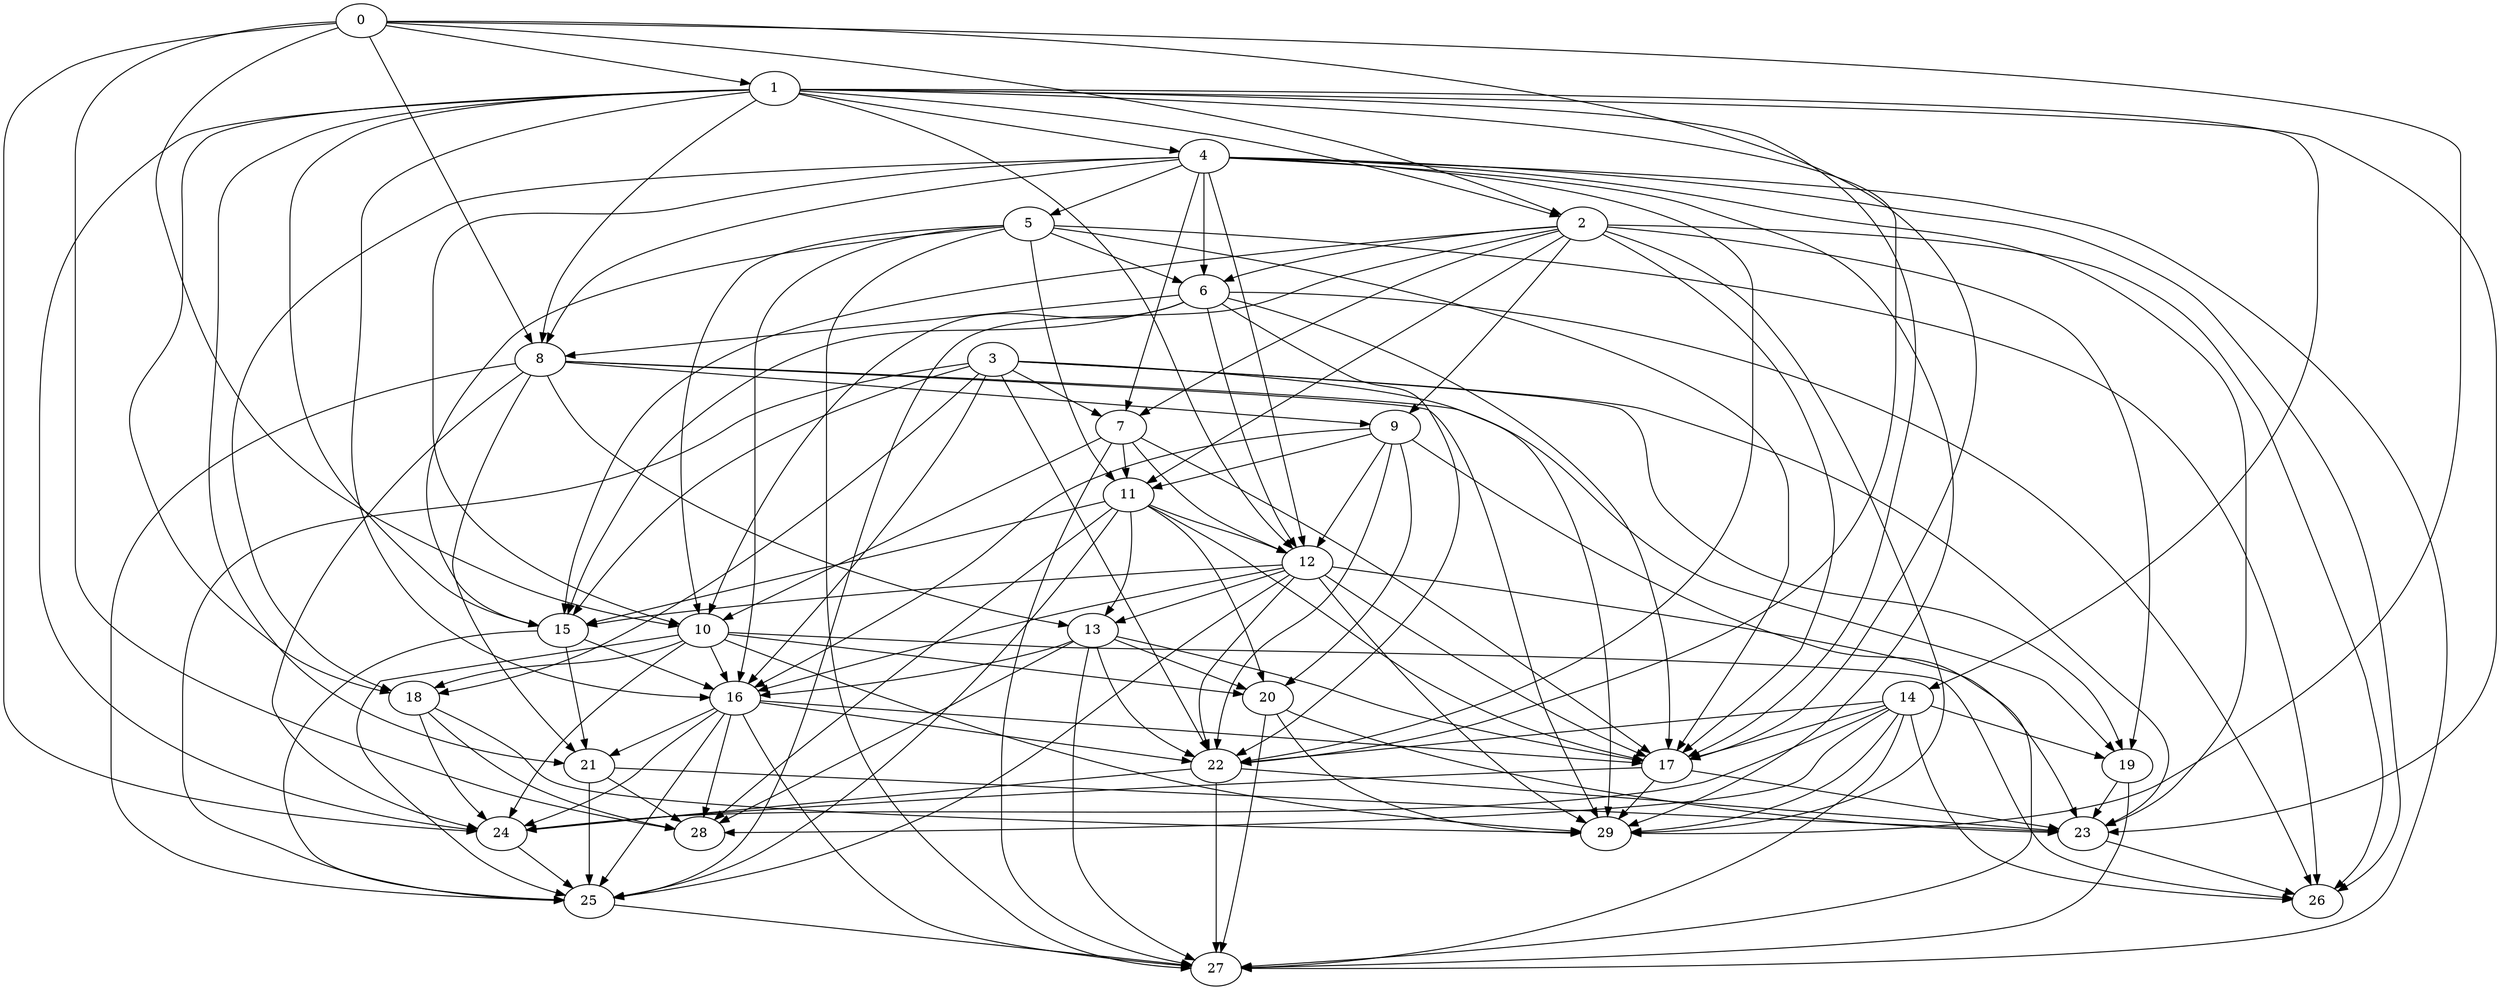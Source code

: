 digraph "Random_Nodes_30_Density_5.03_CCR_0.10_WeightType_Random#1" {
	graph ["Duplicate states"=0,
		GraphType=Random,
		"Max states in OPEN"=0,
		Modes="120000ms; topo-ordered tasks, ; Pruning: task equivalence, fixed order ready list, ; F-value: ; Optimisation: best schedule length (\
SL) optimisation on equal, ",
		NumberOfTasks=30,
		"Pruned using list schedule length"=1186785,
		"States removed from OPEN"=0,
		TargetSystem="Homogeneous-2",
		"Time to schedule (ms)"=5685,
		"Total idle time"=923,
		"Total schedule length"=4904,
		"Total sequential time"=8884,
		"Total states created"=16358347
	];
	0	["Finish time"=194,
		Processor=0,
		"Start time"=0,
		Weight=194];
	1	["Finish time"=582,
		Processor=0,
		"Start time"=194,
		Weight=388];
	0 -> 1	[Weight=3];
	2	["Finish time"=1269,
		Processor=1,
		"Start time"=1026,
		Weight=243];
	0 -> 2	[Weight=8];
	8	["Finish time"=1844,
		Processor=0,
		"Start time"=1504,
		Weight=340];
	0 -> 8	[Weight=10];
	10	["Finish time"=1853,
		Processor=1,
		"Start time"=1513,
		Weight=340];
	0 -> 10	[Weight=8];
	17	["Finish time"=3932,
		Processor=0,
		"Start time"=3592,
		Weight=340];
	0 -> 17	[Weight=3];
	24	["Finish time"=4078,
		Processor=0,
		"Start time"=3932,
		Weight=146];
	0 -> 24	[Weight=8];
	29	["Finish time"=4903,
		Processor=0,
		"Start time"=4466,
		Weight=437];
	0 -> 29	[Weight=10];
	28	["Finish time"=4466,
		Processor=0,
		"Start time"=4272,
		Weight=194];
	0 -> 28	[Weight=2];
	4	["Finish time"=970,
		Processor=0,
		"Start time"=582,
		Weight=388];
	1 -> 4	[Weight=6];
	1 -> 2	[Weight=4];
	1 -> 8	[Weight=6];
	12	["Finish time"=2815,
		Processor=0,
		"Start time"=2475,
		Weight=340];
	1 -> 12	[Weight=9];
	15	["Finish time"=3064,
		Processor=1,
		"Start time"=2821,
		Weight=243];
	1 -> 15	[Weight=6];
	16	["Finish time"=3301,
		Processor=0,
		"Start time"=3155,
		Weight=146];
	1 -> 16	[Weight=7];
	14	["Finish time"=735,
		Processor=1,
		"Start time"=589,
		Weight=146];
	1 -> 14	[Weight=7];
	21	["Finish time"=4031,
		Processor=1,
		"Start time"=3594,
		Weight=437];
	1 -> 21	[Weight=4];
	1 -> 17	[Weight=5];
	22	["Finish time"=3592,
		Processor=0,
		"Start time"=3301,
		Weight=291];
	1 -> 22	[Weight=5];
	23	["Finish time"=4322,
		Processor=1,
		"Start time"=4031,
		Weight=291];
	1 -> 23	[Weight=6];
	18	["Finish time"=2144,
		Processor=1,
		"Start time"=1853,
		Weight=291];
	1 -> 18	[Weight=9];
	1 -> 24	[Weight=5];
	5	["Finish time"=1310,
		Processor=0,
		"Start time"=970,
		Weight=340];
	4 -> 5	[Weight=2];
	6	["Finish time"=1504,
		Processor=0,
		"Start time"=1310,
		Weight=194];
	4 -> 6	[Weight=4];
	4 -> 8	[Weight=10];
	7	["Finish time"=1512,
		Processor=1,
		"Start time"=1269,
		Weight=243];
	4 -> 7	[Weight=3];
	4 -> 12	[Weight=10];
	4 -> 10	[Weight=5];
	4 -> 22	[Weight=3];
	4 -> 23	[Weight=3];
	4 -> 18	[Weight=9];
	26	["Finish time"=4904,
		Processor=1,
		"Start time"=4419,
		Weight=485];
	4 -> 26	[Weight=4];
	4 -> 29	[Weight=7];
	27	["Finish time"=4419,
		Processor=1,
		"Start time"=4322,
		Weight=97];
	4 -> 27	[Weight=9];
	5 -> 6	[Weight=6];
	11	["Finish time"=2475,
		Processor=0,
		"Start time"=2038,
		Weight=437];
	5 -> 11	[Weight=6];
	5 -> 10	[Weight=10];
	5 -> 15	[Weight=7];
	5 -> 16	[Weight=4];
	5 -> 17	[Weight=8];
	5 -> 26	[Weight=3];
	5 -> 27	[Weight=10];
	2 -> 6	[Weight=10];
	2 -> 7	[Weight=4];
	9	["Finish time"=2038,
		Processor=0,
		"Start time"=1844,
		Weight=194];
	2 -> 9	[Weight=3];
	2 -> 11	[Weight=5];
	2 -> 15	[Weight=5];
	19	["Finish time"=2581,
		Processor=1,
		"Start time"=2144,
		Weight=437];
	2 -> 19	[Weight=7];
	2 -> 17	[Weight=8];
	2 -> 26	[Weight=2];
	2 -> 29	[Weight=4];
	25	["Finish time"=4272,
		Processor=0,
		"Start time"=4078,
		Weight=194];
	2 -> 25	[Weight=5];
	6 -> 8	[Weight=9];
	6 -> 12	[Weight=9];
	6 -> 10	[Weight=9];
	6 -> 15	[Weight=4];
	6 -> 17	[Weight=5];
	6 -> 22	[Weight=3];
	6 -> 26	[Weight=10];
	8 -> 9	[Weight=6];
	13	["Finish time"=3155,
		Processor=0,
		"Start time"=2815,
		Weight=340];
	8 -> 13	[Weight=5];
	8 -> 19	[Weight=5];
	8 -> 21	[Weight=8];
	8 -> 24	[Weight=9];
	8 -> 29	[Weight=3];
	8 -> 25	[Weight=5];
	3	["Finish time"=1026,
		Processor=1,
		"Start time"=735,
		Weight=291];
	3 -> 7	[Weight=3];
	3 -> 15	[Weight=8];
	3 -> 16	[Weight=2];
	3 -> 19	[Weight=8];
	3 -> 22	[Weight=4];
	3 -> 23	[Weight=3];
	3 -> 18	[Weight=9];
	3 -> 29	[Weight=3];
	3 -> 25	[Weight=4];
	7 -> 11	[Weight=10];
	7 -> 12	[Weight=5];
	7 -> 10	[Weight=10];
	7 -> 17	[Weight=6];
	7 -> 27	[Weight=7];
	9 -> 11	[Weight=8];
	9 -> 12	[Weight=3];
	9 -> 16	[Weight=7];
	20	["Finish time"=3594,
		Processor=1,
		"Start time"=3157,
		Weight=437];
	9 -> 20	[Weight=9];
	9 -> 22	[Weight=10];
	9 -> 27	[Weight=2];
	11 -> 12	[Weight=3];
	11 -> 13	[Weight=10];
	11 -> 15	[Weight=8];
	11 -> 20	[Weight=6];
	11 -> 17	[Weight=8];
	11 -> 25	[Weight=4];
	11 -> 28	[Weight=8];
	12 -> 13	[Weight=8];
	12 -> 15	[Weight=6];
	12 -> 16	[Weight=8];
	12 -> 17	[Weight=2];
	12 -> 22	[Weight=3];
	12 -> 23	[Weight=6];
	12 -> 29	[Weight=4];
	12 -> 25	[Weight=2];
	10 -> 16	[Weight=5];
	10 -> 20	[Weight=9];
	10 -> 18	[Weight=2];
	10 -> 26	[Weight=5];
	10 -> 24	[Weight=8];
	10 -> 29	[Weight=5];
	10 -> 25	[Weight=8];
	13 -> 16	[Weight=3];
	13 -> 20	[Weight=2];
	13 -> 17	[Weight=4];
	13 -> 22	[Weight=4];
	13 -> 28	[Weight=9];
	13 -> 27	[Weight=2];
	15 -> 16	[Weight=7];
	15 -> 21	[Weight=3];
	15 -> 25	[Weight=8];
	16 -> 21	[Weight=5];
	16 -> 17	[Weight=6];
	16 -> 22	[Weight=8];
	16 -> 24	[Weight=9];
	16 -> 25	[Weight=5];
	16 -> 28	[Weight=6];
	16 -> 27	[Weight=9];
	14 -> 19	[Weight=2];
	14 -> 17	[Weight=3];
	14 -> 22	[Weight=4];
	14 -> 26	[Weight=4];
	14 -> 24	[Weight=4];
	14 -> 29	[Weight=2];
	14 -> 28	[Weight=10];
	14 -> 27	[Weight=3];
	19 -> 23	[Weight=8];
	19 -> 27	[Weight=9];
	21 -> 23	[Weight=7];
	21 -> 25	[Weight=10];
	21 -> 28	[Weight=2];
	20 -> 23	[Weight=6];
	20 -> 29	[Weight=9];
	20 -> 27	[Weight=9];
	17 -> 23	[Weight=9];
	17 -> 24	[Weight=7];
	17 -> 29	[Weight=2];
	22 -> 23	[Weight=8];
	22 -> 24	[Weight=7];
	22 -> 27	[Weight=2];
	23 -> 26	[Weight=2];
	18 -> 24	[Weight=4];
	18 -> 29	[Weight=2];
	18 -> 28	[Weight=2];
	24 -> 25	[Weight=5];
	25 -> 27	[Weight=10];
}
